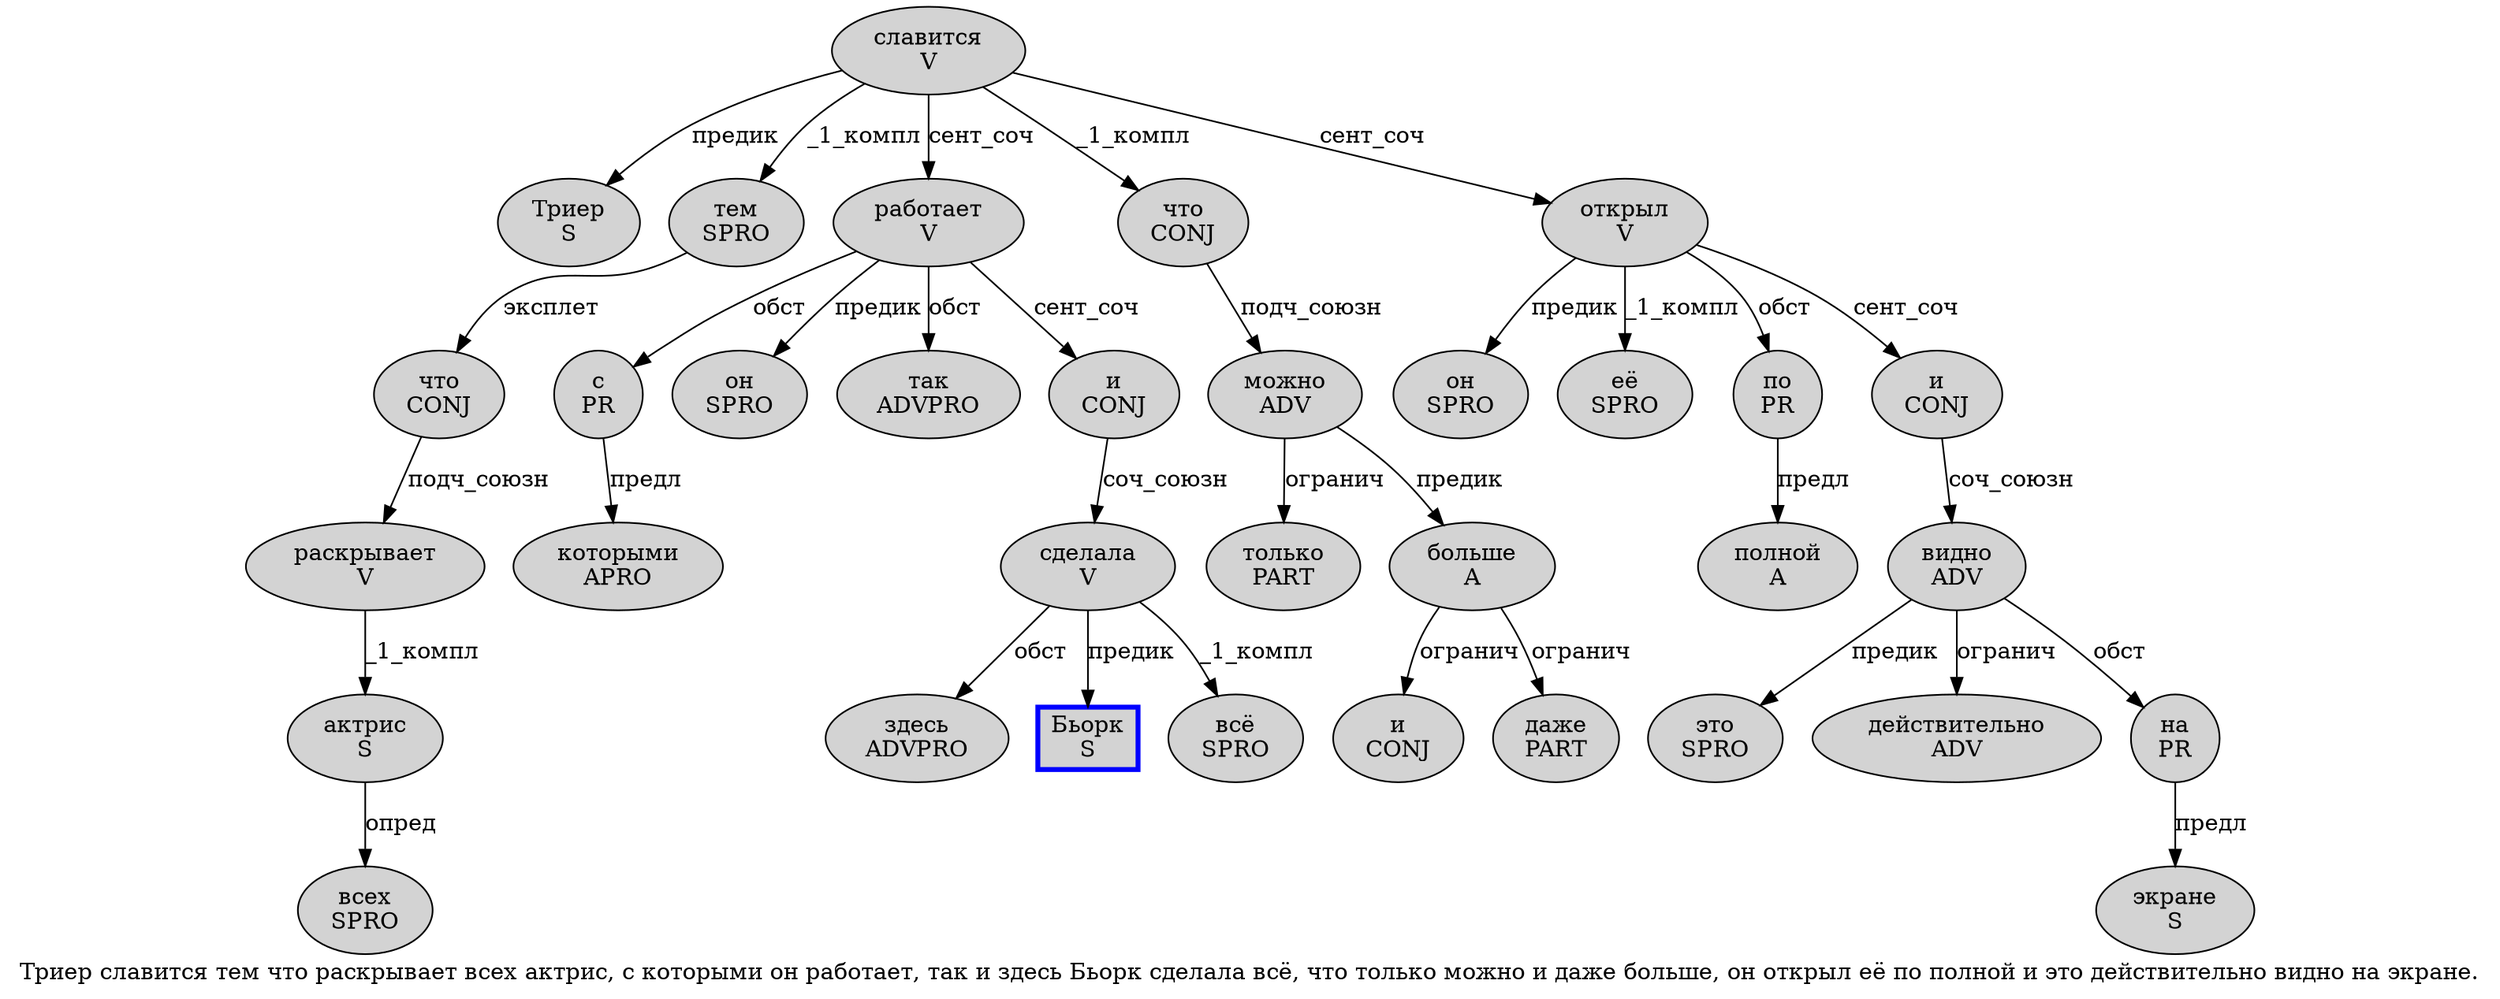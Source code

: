 digraph SENTENCE_327 {
	graph [label="Триер славится тем что раскрывает всех актрис, с которыми он работает, так и здесь Бьорк сделала всё, что только можно и даже больше, он открыл её по полной и это действительно видно на экране."]
	node [style=filled]
		0 [label="Триер
S" color="" fillcolor=lightgray penwidth=1 shape=ellipse]
		1 [label="славится
V" color="" fillcolor=lightgray penwidth=1 shape=ellipse]
		2 [label="тем
SPRO" color="" fillcolor=lightgray penwidth=1 shape=ellipse]
		3 [label="что
CONJ" color="" fillcolor=lightgray penwidth=1 shape=ellipse]
		4 [label="раскрывает
V" color="" fillcolor=lightgray penwidth=1 shape=ellipse]
		5 [label="всех
SPRO" color="" fillcolor=lightgray penwidth=1 shape=ellipse]
		6 [label="актрис
S" color="" fillcolor=lightgray penwidth=1 shape=ellipse]
		8 [label="с
PR" color="" fillcolor=lightgray penwidth=1 shape=ellipse]
		9 [label="которыми
APRO" color="" fillcolor=lightgray penwidth=1 shape=ellipse]
		10 [label="он
SPRO" color="" fillcolor=lightgray penwidth=1 shape=ellipse]
		11 [label="работает
V" color="" fillcolor=lightgray penwidth=1 shape=ellipse]
		13 [label="так
ADVPRO" color="" fillcolor=lightgray penwidth=1 shape=ellipse]
		14 [label="и
CONJ" color="" fillcolor=lightgray penwidth=1 shape=ellipse]
		15 [label="здесь
ADVPRO" color="" fillcolor=lightgray penwidth=1 shape=ellipse]
		16 [label="Бьорк
S" color=blue fillcolor=lightgray penwidth=3 shape=box]
		17 [label="сделала
V" color="" fillcolor=lightgray penwidth=1 shape=ellipse]
		18 [label="всё
SPRO" color="" fillcolor=lightgray penwidth=1 shape=ellipse]
		20 [label="что
CONJ" color="" fillcolor=lightgray penwidth=1 shape=ellipse]
		21 [label="только
PART" color="" fillcolor=lightgray penwidth=1 shape=ellipse]
		22 [label="можно
ADV" color="" fillcolor=lightgray penwidth=1 shape=ellipse]
		23 [label="и
CONJ" color="" fillcolor=lightgray penwidth=1 shape=ellipse]
		24 [label="даже
PART" color="" fillcolor=lightgray penwidth=1 shape=ellipse]
		25 [label="больше
A" color="" fillcolor=lightgray penwidth=1 shape=ellipse]
		27 [label="он
SPRO" color="" fillcolor=lightgray penwidth=1 shape=ellipse]
		28 [label="открыл
V" color="" fillcolor=lightgray penwidth=1 shape=ellipse]
		29 [label="её
SPRO" color="" fillcolor=lightgray penwidth=1 shape=ellipse]
		30 [label="по
PR" color="" fillcolor=lightgray penwidth=1 shape=ellipse]
		31 [label="полной
A" color="" fillcolor=lightgray penwidth=1 shape=ellipse]
		32 [label="и
CONJ" color="" fillcolor=lightgray penwidth=1 shape=ellipse]
		33 [label="это
SPRO" color="" fillcolor=lightgray penwidth=1 shape=ellipse]
		34 [label="действительно
ADV" color="" fillcolor=lightgray penwidth=1 shape=ellipse]
		35 [label="видно
ADV" color="" fillcolor=lightgray penwidth=1 shape=ellipse]
		36 [label="на
PR" color="" fillcolor=lightgray penwidth=1 shape=ellipse]
		37 [label="экране
S" color="" fillcolor=lightgray penwidth=1 shape=ellipse]
			25 -> 23 [label="огранич"]
			25 -> 24 [label="огранич"]
			35 -> 33 [label="предик"]
			35 -> 34 [label="огранич"]
			35 -> 36 [label="обст"]
			8 -> 9 [label="предл"]
			17 -> 15 [label="обст"]
			17 -> 16 [label="предик"]
			17 -> 18 [label="_1_компл"]
			2 -> 3 [label="эксплет"]
			1 -> 0 [label="предик"]
			1 -> 2 [label="_1_компл"]
			1 -> 11 [label="сент_соч"]
			1 -> 20 [label="_1_компл"]
			1 -> 28 [label="сент_соч"]
			36 -> 37 [label="предл"]
			22 -> 21 [label="огранич"]
			22 -> 25 [label="предик"]
			3 -> 4 [label="подч_союзн"]
			4 -> 6 [label="_1_компл"]
			14 -> 17 [label="соч_союзн"]
			32 -> 35 [label="соч_союзн"]
			28 -> 27 [label="предик"]
			28 -> 29 [label="_1_компл"]
			28 -> 30 [label="обст"]
			28 -> 32 [label="сент_соч"]
			6 -> 5 [label="опред"]
			11 -> 8 [label="обст"]
			11 -> 10 [label="предик"]
			11 -> 13 [label="обст"]
			11 -> 14 [label="сент_соч"]
			20 -> 22 [label="подч_союзн"]
			30 -> 31 [label="предл"]
}